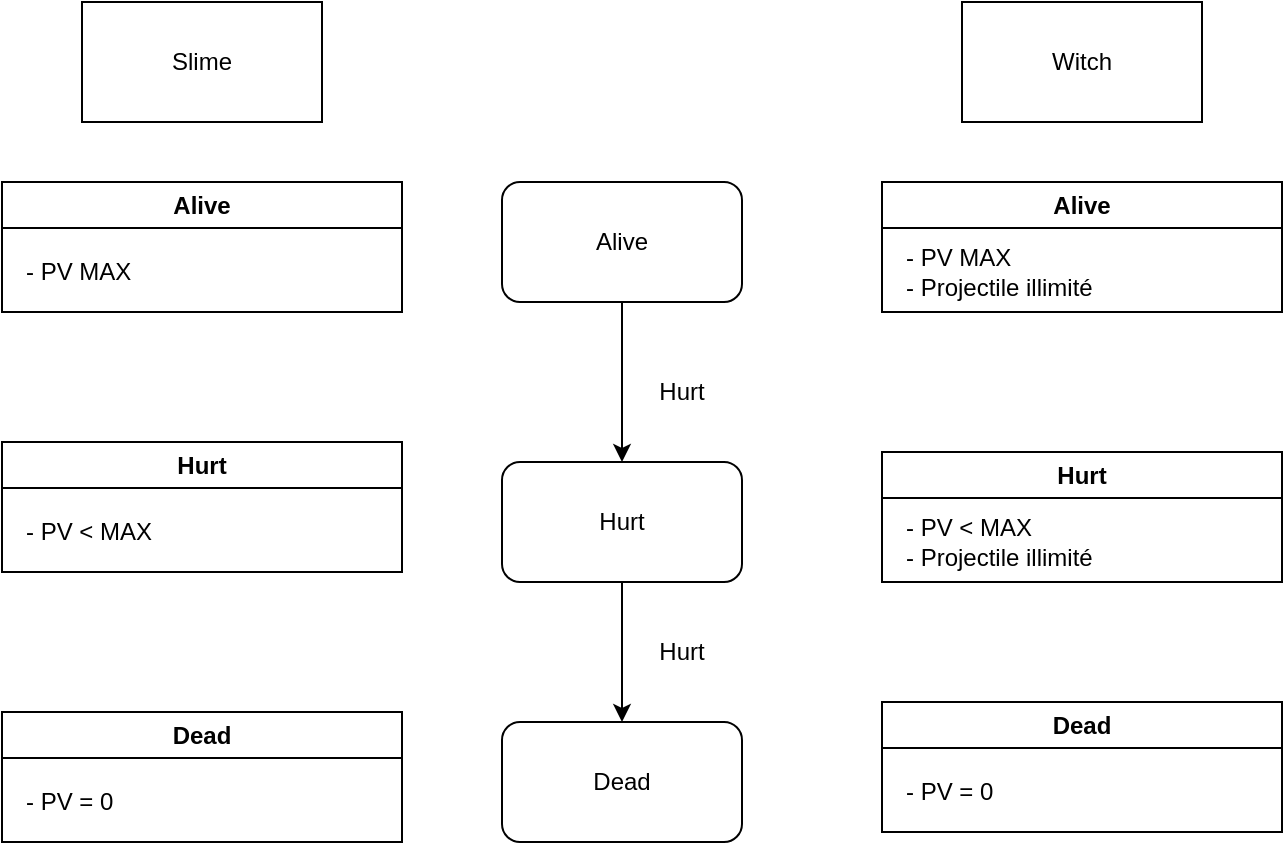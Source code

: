 <mxfile version="24.7.17">
  <diagram id="C5RBs43oDa-KdzZeNtuy" name="Page-1">
    <mxGraphModel dx="1098" dy="820" grid="1" gridSize="10" guides="1" tooltips="1" connect="1" arrows="1" fold="1" page="1" pageScale="1" pageWidth="827" pageHeight="1169" math="0" shadow="0">
      <root>
        <mxCell id="WIyWlLk6GJQsqaUBKTNV-0" />
        <mxCell id="WIyWlLk6GJQsqaUBKTNV-1" parent="WIyWlLk6GJQsqaUBKTNV-0" />
        <mxCell id="yL48BiEwaksOEGcP608o-4" style="edgeStyle=orthogonalEdgeStyle;rounded=0;orthogonalLoop=1;jettySize=auto;html=1;entryX=0.5;entryY=0;entryDx=0;entryDy=0;" edge="1" parent="WIyWlLk6GJQsqaUBKTNV-1" source="yL48BiEwaksOEGcP608o-1" target="yL48BiEwaksOEGcP608o-2">
          <mxGeometry relative="1" as="geometry" />
        </mxCell>
        <mxCell id="yL48BiEwaksOEGcP608o-1" value="Alive" style="rounded=1;whiteSpace=wrap;html=1;" vertex="1" parent="WIyWlLk6GJQsqaUBKTNV-1">
          <mxGeometry x="300" y="240" width="120" height="60" as="geometry" />
        </mxCell>
        <mxCell id="yL48BiEwaksOEGcP608o-5" style="edgeStyle=orthogonalEdgeStyle;rounded=0;orthogonalLoop=1;jettySize=auto;html=1;entryX=0.5;entryY=0;entryDx=0;entryDy=0;" edge="1" parent="WIyWlLk6GJQsqaUBKTNV-1" source="yL48BiEwaksOEGcP608o-2" target="yL48BiEwaksOEGcP608o-3">
          <mxGeometry relative="1" as="geometry" />
        </mxCell>
        <mxCell id="yL48BiEwaksOEGcP608o-2" value="Hurt" style="rounded=1;whiteSpace=wrap;html=1;" vertex="1" parent="WIyWlLk6GJQsqaUBKTNV-1">
          <mxGeometry x="300" y="380" width="120" height="60" as="geometry" />
        </mxCell>
        <mxCell id="yL48BiEwaksOEGcP608o-3" value="Dead" style="rounded=1;whiteSpace=wrap;html=1;" vertex="1" parent="WIyWlLk6GJQsqaUBKTNV-1">
          <mxGeometry x="300" y="510" width="120" height="60" as="geometry" />
        </mxCell>
        <mxCell id="yL48BiEwaksOEGcP608o-6" value="Hurt" style="text;html=1;align=center;verticalAlign=middle;whiteSpace=wrap;rounded=0;" vertex="1" parent="WIyWlLk6GJQsqaUBKTNV-1">
          <mxGeometry x="360" y="330" width="60" height="30" as="geometry" />
        </mxCell>
        <mxCell id="yL48BiEwaksOEGcP608o-7" value="Hurt" style="text;html=1;align=center;verticalAlign=middle;whiteSpace=wrap;rounded=0;" vertex="1" parent="WIyWlLk6GJQsqaUBKTNV-1">
          <mxGeometry x="360" y="460" width="60" height="30" as="geometry" />
        </mxCell>
        <mxCell id="yL48BiEwaksOEGcP608o-9" value="Alive" style="swimlane;whiteSpace=wrap;html=1;" vertex="1" parent="WIyWlLk6GJQsqaUBKTNV-1">
          <mxGeometry x="490" y="240" width="200" height="65" as="geometry" />
        </mxCell>
        <mxCell id="yL48BiEwaksOEGcP608o-10" value="- PV MAX&lt;div&gt;- Projectile illimité&lt;/div&gt;" style="text;html=1;align=left;verticalAlign=middle;resizable=0;points=[];autosize=1;strokeColor=none;fillColor=none;" vertex="1" parent="yL48BiEwaksOEGcP608o-9">
          <mxGeometry x="10" y="25" width="120" height="40" as="geometry" />
        </mxCell>
        <mxCell id="yL48BiEwaksOEGcP608o-13" value="Hurt" style="swimlane;whiteSpace=wrap;html=1;startSize=23;" vertex="1" parent="WIyWlLk6GJQsqaUBKTNV-1">
          <mxGeometry x="490" y="375" width="200" height="65" as="geometry" />
        </mxCell>
        <mxCell id="yL48BiEwaksOEGcP608o-14" value="- PV &amp;lt; MAX&lt;div&gt;- Projectile illimité&lt;/div&gt;" style="text;html=1;align=left;verticalAlign=middle;resizable=0;points=[];autosize=1;strokeColor=none;fillColor=none;" vertex="1" parent="yL48BiEwaksOEGcP608o-13">
          <mxGeometry x="10" y="25" width="120" height="40" as="geometry" />
        </mxCell>
        <mxCell id="yL48BiEwaksOEGcP608o-15" value="Dead" style="swimlane;whiteSpace=wrap;html=1;startSize=23;" vertex="1" parent="WIyWlLk6GJQsqaUBKTNV-1">
          <mxGeometry x="490" y="500" width="200" height="65" as="geometry" />
        </mxCell>
        <mxCell id="yL48BiEwaksOEGcP608o-16" value="- PV = 0" style="text;html=1;align=left;verticalAlign=middle;resizable=0;points=[];autosize=1;strokeColor=none;fillColor=none;" vertex="1" parent="yL48BiEwaksOEGcP608o-15">
          <mxGeometry x="10" y="30" width="70" height="30" as="geometry" />
        </mxCell>
        <mxCell id="yL48BiEwaksOEGcP608o-17" value="Witch" style="rounded=0;whiteSpace=wrap;html=1;" vertex="1" parent="WIyWlLk6GJQsqaUBKTNV-1">
          <mxGeometry x="530" y="150" width="120" height="60" as="geometry" />
        </mxCell>
        <mxCell id="yL48BiEwaksOEGcP608o-18" value="Slime" style="rounded=0;whiteSpace=wrap;html=1;" vertex="1" parent="WIyWlLk6GJQsqaUBKTNV-1">
          <mxGeometry x="90" y="150" width="120" height="60" as="geometry" />
        </mxCell>
        <mxCell id="yL48BiEwaksOEGcP608o-19" value="Alive" style="swimlane;whiteSpace=wrap;html=1;" vertex="1" parent="WIyWlLk6GJQsqaUBKTNV-1">
          <mxGeometry x="50" y="240" width="200" height="65" as="geometry" />
        </mxCell>
        <mxCell id="yL48BiEwaksOEGcP608o-20" value="- PV MAX" style="text;html=1;align=left;verticalAlign=middle;resizable=0;points=[];autosize=1;strokeColor=none;fillColor=none;" vertex="1" parent="yL48BiEwaksOEGcP608o-19">
          <mxGeometry x="10" y="30" width="80" height="30" as="geometry" />
        </mxCell>
        <mxCell id="yL48BiEwaksOEGcP608o-21" value="Hurt" style="swimlane;whiteSpace=wrap;html=1;startSize=23;" vertex="1" parent="WIyWlLk6GJQsqaUBKTNV-1">
          <mxGeometry x="50" y="370" width="200" height="65" as="geometry" />
        </mxCell>
        <mxCell id="yL48BiEwaksOEGcP608o-22" value="- PV &amp;lt; MAX" style="text;html=1;align=left;verticalAlign=middle;resizable=0;points=[];autosize=1;strokeColor=none;fillColor=none;" vertex="1" parent="yL48BiEwaksOEGcP608o-21">
          <mxGeometry x="10" y="30" width="90" height="30" as="geometry" />
        </mxCell>
        <mxCell id="yL48BiEwaksOEGcP608o-23" value="Dead" style="swimlane;whiteSpace=wrap;html=1;startSize=23;" vertex="1" parent="WIyWlLk6GJQsqaUBKTNV-1">
          <mxGeometry x="50" y="505" width="200" height="65" as="geometry" />
        </mxCell>
        <mxCell id="yL48BiEwaksOEGcP608o-24" value="- PV = 0" style="text;html=1;align=left;verticalAlign=middle;resizable=0;points=[];autosize=1;strokeColor=none;fillColor=none;" vertex="1" parent="yL48BiEwaksOEGcP608o-23">
          <mxGeometry x="10" y="30" width="70" height="30" as="geometry" />
        </mxCell>
      </root>
    </mxGraphModel>
  </diagram>
</mxfile>
